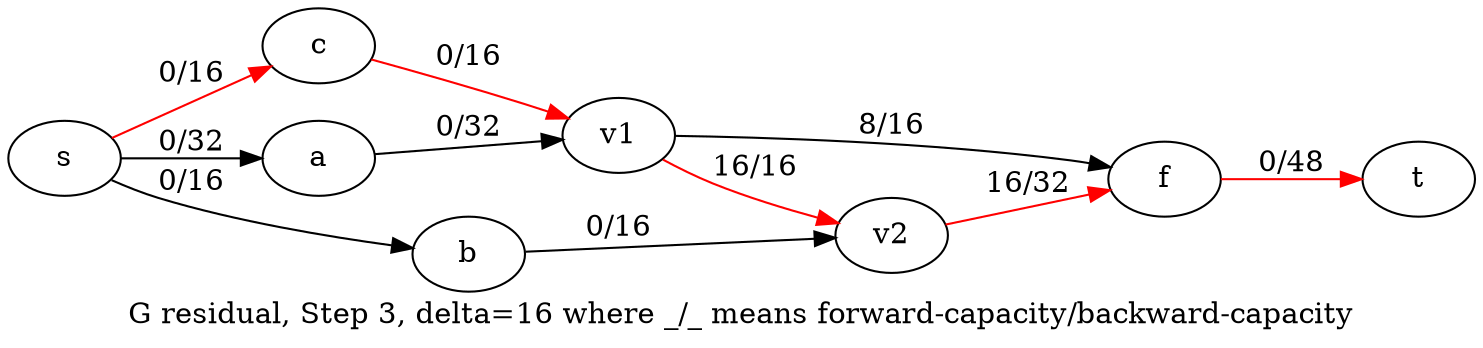 digraph {

    label="G residual, Step 3, delta=16 where _/_ means forward-capacity/backward-capacity"
    rankdir=LR;

    s -> a [label="0/32"];
    a -> v1 [label="0/32"];
    v1 -> f [label="8/16"];

    s -> b [label="0/16"];
    b -> v2 [label="0/16"];
    v2 -> f [label="16/32", color=red];

    s -> c [label="0/16", color=red];
    c -> v1 [label="0/16", color=red];


    v1 -> v2 [label="16/16", color=red];

    f -> t [label="0/48", color=red];
}
